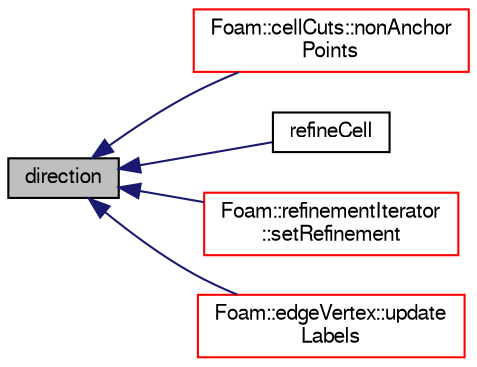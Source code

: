 digraph "direction"
{
  bgcolor="transparent";
  edge [fontname="FreeSans",fontsize="10",labelfontname="FreeSans",labelfontsize="10"];
  node [fontname="FreeSans",fontsize="10",shape=record];
  rankdir="LR";
  Node122 [label="direction",height=0.2,width=0.4,color="black", fillcolor="grey75", style="filled", fontcolor="black"];
  Node122 -> Node123 [dir="back",color="midnightblue",fontsize="10",style="solid",fontname="FreeSans"];
  Node123 [label="Foam::cellCuts::nonAnchor\lPoints",height=0.2,width=0.4,color="red",URL="$a21466.html#a99cdc1288c329f2654ead522706957a6",tooltip="Invert anchor point selection. "];
  Node122 -> Node132 [dir="back",color="midnightblue",fontsize="10",style="solid",fontname="FreeSans"];
  Node132 [label="refineCell",height=0.2,width=0.4,color="black",URL="$a21522.html#aeca36b1c4f3a579dc67e52a7cd4347bb",tooltip="from Istream. Vector will be normalized upon construction. "];
  Node122 -> Node133 [dir="back",color="midnightblue",fontsize="10",style="solid",fontname="FreeSans"];
  Node133 [label="Foam::refinementIterator\l::setRefinement",height=0.2,width=0.4,color="red",URL="$a21514.html#afd8b2c75ae43c5073eece728f11ed02a",tooltip="Try to refine cells in given direction. Constructs intermediate. "];
  Node122 -> Node135 [dir="back",color="midnightblue",fontsize="10",style="solid",fontname="FreeSans"];
  Node135 [label="Foam::edgeVertex::update\lLabels",height=0.2,width=0.4,color="red",URL="$a21494.html#a77faed35c755a0d80c360a446fd4de3e",tooltip="Update refine list from map. Used to update cell/face labels. "];
}
